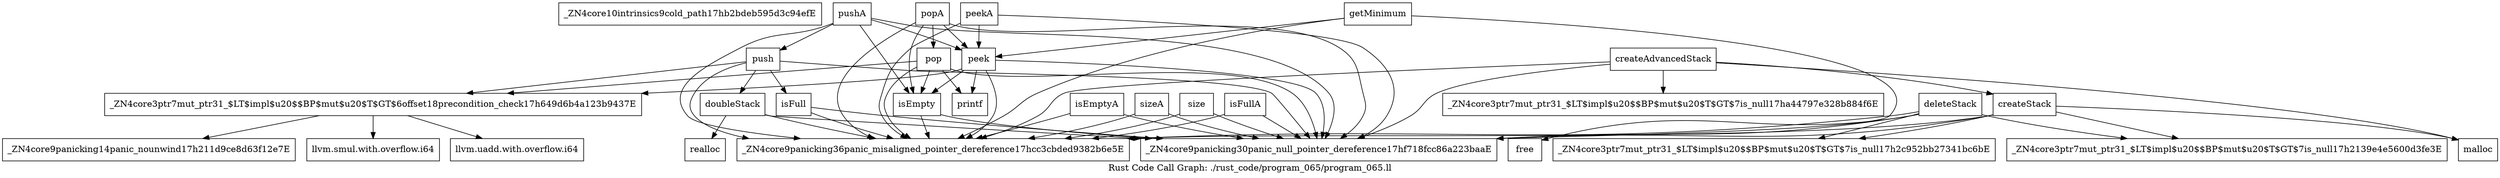 digraph "Rust Code Call Graph: ./rust_code/program_065/program_065.ll" {
	label="Rust Code Call Graph: ./rust_code/program_065/program_065.ll";

	Node0x5586f2292c30 [shape=record,label="{_ZN4core10intrinsics9cold_path17hb2bdeb595d3c94efE}"];
	Node0x5586f2294b30 [shape=record,label="{_ZN4core3ptr7mut_ptr31_$LT$impl$u20$$BP$mut$u20$T$GT$6offset18precondition_check17h649d6b4a123b9437E}"];
	Node0x5586f2294b30 -> Node0x5586f22970c0;
	Node0x5586f2294b30 -> Node0x5586f22991e0;
	Node0x5586f2294b30 -> Node0x5586f229b690;
	Node0x5586f229dc60 [shape=record,label="{_ZN4core3ptr7mut_ptr31_$LT$impl$u20$$BP$mut$u20$T$GT$7is_null17h2139e4e5600d3fe3E}"];
	Node0x5586f229e2b0 [shape=record,label="{_ZN4core3ptr7mut_ptr31_$LT$impl$u20$$BP$mut$u20$T$GT$7is_null17h2c952bb27341bc6bE}"];
	Node0x5586f229e780 [shape=record,label="{_ZN4core3ptr7mut_ptr31_$LT$impl$u20$$BP$mut$u20$T$GT$7is_null17ha44797e328b884f6E}"];
	Node0x5586f22a0930 [shape=record,label="{createStack}"];
	Node0x5586f22a0930 -> Node0x5586f22a3450;
	Node0x5586f22a0930 -> Node0x5586f229dc60;
	Node0x5586f22a0930 -> Node0x5586f22a6560;
	Node0x5586f22a0930 -> Node0x5586f22a8840;
	Node0x5586f22a0930 -> Node0x5586f229e2b0;
	Node0x5586f22aa460 [shape=record,label="{isEmpty}"];
	Node0x5586f22aa460 -> Node0x5586f22a6560;
	Node0x5586f22aa460 -> Node0x5586f22a8840;
	Node0x5586f22abd10 [shape=record,label="{size}"];
	Node0x5586f22abd10 -> Node0x5586f22a6560;
	Node0x5586f22abd10 -> Node0x5586f22a8840;
	Node0x5586f22acaa0 [shape=record,label="{isFull}"];
	Node0x5586f22acaa0 -> Node0x5586f22a6560;
	Node0x5586f22acaa0 -> Node0x5586f22a8840;
	Node0x5586f22afcf0 [shape=record,label="{doubleStack}"];
	Node0x5586f22afcf0 -> Node0x5586f22a6560;
	Node0x5586f22afcf0 -> Node0x5586f22a8840;
	Node0x5586f22afcf0 -> Node0x5586f22c7f50;
	Node0x5586f22b0710 [shape=record,label="{push}"];
	Node0x5586f22b0710 -> Node0x5586f22acaa0;
	Node0x5586f22b0710 -> Node0x5586f22afcf0;
	Node0x5586f22b0710 -> Node0x5586f22a6560;
	Node0x5586f22b0710 -> Node0x5586f22a8840;
	Node0x5586f22b0710 -> Node0x5586f2294b30;
	Node0x5586f22b2270 [shape=record,label="{pop}"];
	Node0x5586f22b2270 -> Node0x5586f22aa460;
	Node0x5586f22b2270 -> Node0x5586f22b4bc0;
	Node0x5586f22b2270 -> Node0x5586f22a6560;
	Node0x5586f22b2270 -> Node0x5586f22a8840;
	Node0x5586f22b2270 -> Node0x5586f2294b30;
	Node0x5586f22970c0 [shape=record,label="{llvm.smul.with.overflow.i64}"];
	Node0x5586f22991e0 [shape=record,label="{llvm.uadd.with.overflow.i64}"];
	Node0x5586f229b690 [shape=record,label="{_ZN4core9panicking14panic_nounwind17h211d9ce8d63f12e7E}"];
	Node0x5586f22a3450 [shape=record,label="{malloc}"];
	Node0x5586f22a6560 [shape=record,label="{_ZN4core9panicking36panic_misaligned_pointer_dereference17hcc3cbded9382b6e5E}"];
	Node0x5586f22a8840 [shape=record,label="{_ZN4core9panicking30panic_null_pointer_dereference17hf718fcc86a223baaE}"];
	Node0x5586f22c7f50 [shape=record,label="{realloc}"];
	Node0x5586f22b4bc0 [shape=record,label="{printf}"];
	Node0x5586f229d7c0 [shape=record,label="{free}"];
	Node0x5586f22b6d10 [shape=record,label="{peek}"];
	Node0x5586f22b6d10 -> Node0x5586f22aa460;
	Node0x5586f22b6d10 -> Node0x5586f22b4bc0;
	Node0x5586f22b6d10 -> Node0x5586f22a6560;
	Node0x5586f22b6d10 -> Node0x5586f22a8840;
	Node0x5586f22b6d10 -> Node0x5586f2294b30;
	Node0x5586f229fdc0 [shape=record,label="{deleteStack}"];
	Node0x5586f229fdc0 -> Node0x5586f229dc60;
	Node0x5586f229fdc0 -> Node0x5586f22a6560;
	Node0x5586f229fdc0 -> Node0x5586f229e2b0;
	Node0x5586f229fdc0 -> Node0x5586f22a8840;
	Node0x5586f229fdc0 -> Node0x5586f229d7c0;
	Node0x5586f229c900 [shape=record,label="{isEmptyA}"];
	Node0x5586f229c900 -> Node0x5586f22a6560;
	Node0x5586f229c900 -> Node0x5586f22a8840;
	Node0x5586f2288310 [shape=record,label="{sizeA}"];
	Node0x5586f2288310 -> Node0x5586f22a6560;
	Node0x5586f2288310 -> Node0x5586f22a8840;
	Node0x5586f2287830 [shape=record,label="{isFullA}"];
	Node0x5586f2287830 -> Node0x5586f22a6560;
	Node0x5586f2287830 -> Node0x5586f22a8840;
	Node0x5586f2283b50 [shape=record,label="{pushA}"];
	Node0x5586f2283b50 -> Node0x5586f22a6560;
	Node0x5586f2283b50 -> Node0x5586f22b0710;
	Node0x5586f2283b50 -> Node0x5586f22a8840;
	Node0x5586f2283b50 -> Node0x5586f22b6d10;
	Node0x5586f2283b50 -> Node0x5586f22aa460;
	Node0x5586f2284960 [shape=record,label="{popA}"];
	Node0x5586f2284960 -> Node0x5586f22a6560;
	Node0x5586f2284960 -> Node0x5586f22aa460;
	Node0x5586f2284960 -> Node0x5586f22a8840;
	Node0x5586f2284960 -> Node0x5586f22b2270;
	Node0x5586f2284960 -> Node0x5586f22b6d10;
	Node0x5586f22886f0 [shape=record,label="{peekA}"];
	Node0x5586f22886f0 -> Node0x5586f22a6560;
	Node0x5586f22886f0 -> Node0x5586f22b6d10;
	Node0x5586f22886f0 -> Node0x5586f22a8840;
	Node0x5586f228b7d0 [shape=record,label="{getMinimum}"];
	Node0x5586f228b7d0 -> Node0x5586f22a6560;
	Node0x5586f228b7d0 -> Node0x5586f22b6d10;
	Node0x5586f228b7d0 -> Node0x5586f22a8840;
	Node0x5586f228cda0 [shape=record,label="{createAdvancedStack}"];
	Node0x5586f228cda0 -> Node0x5586f22a3450;
	Node0x5586f228cda0 -> Node0x5586f229e780;
	Node0x5586f228cda0 -> Node0x5586f22a0930;
	Node0x5586f228cda0 -> Node0x5586f22a6560;
	Node0x5586f228cda0 -> Node0x5586f22a8840;
}

